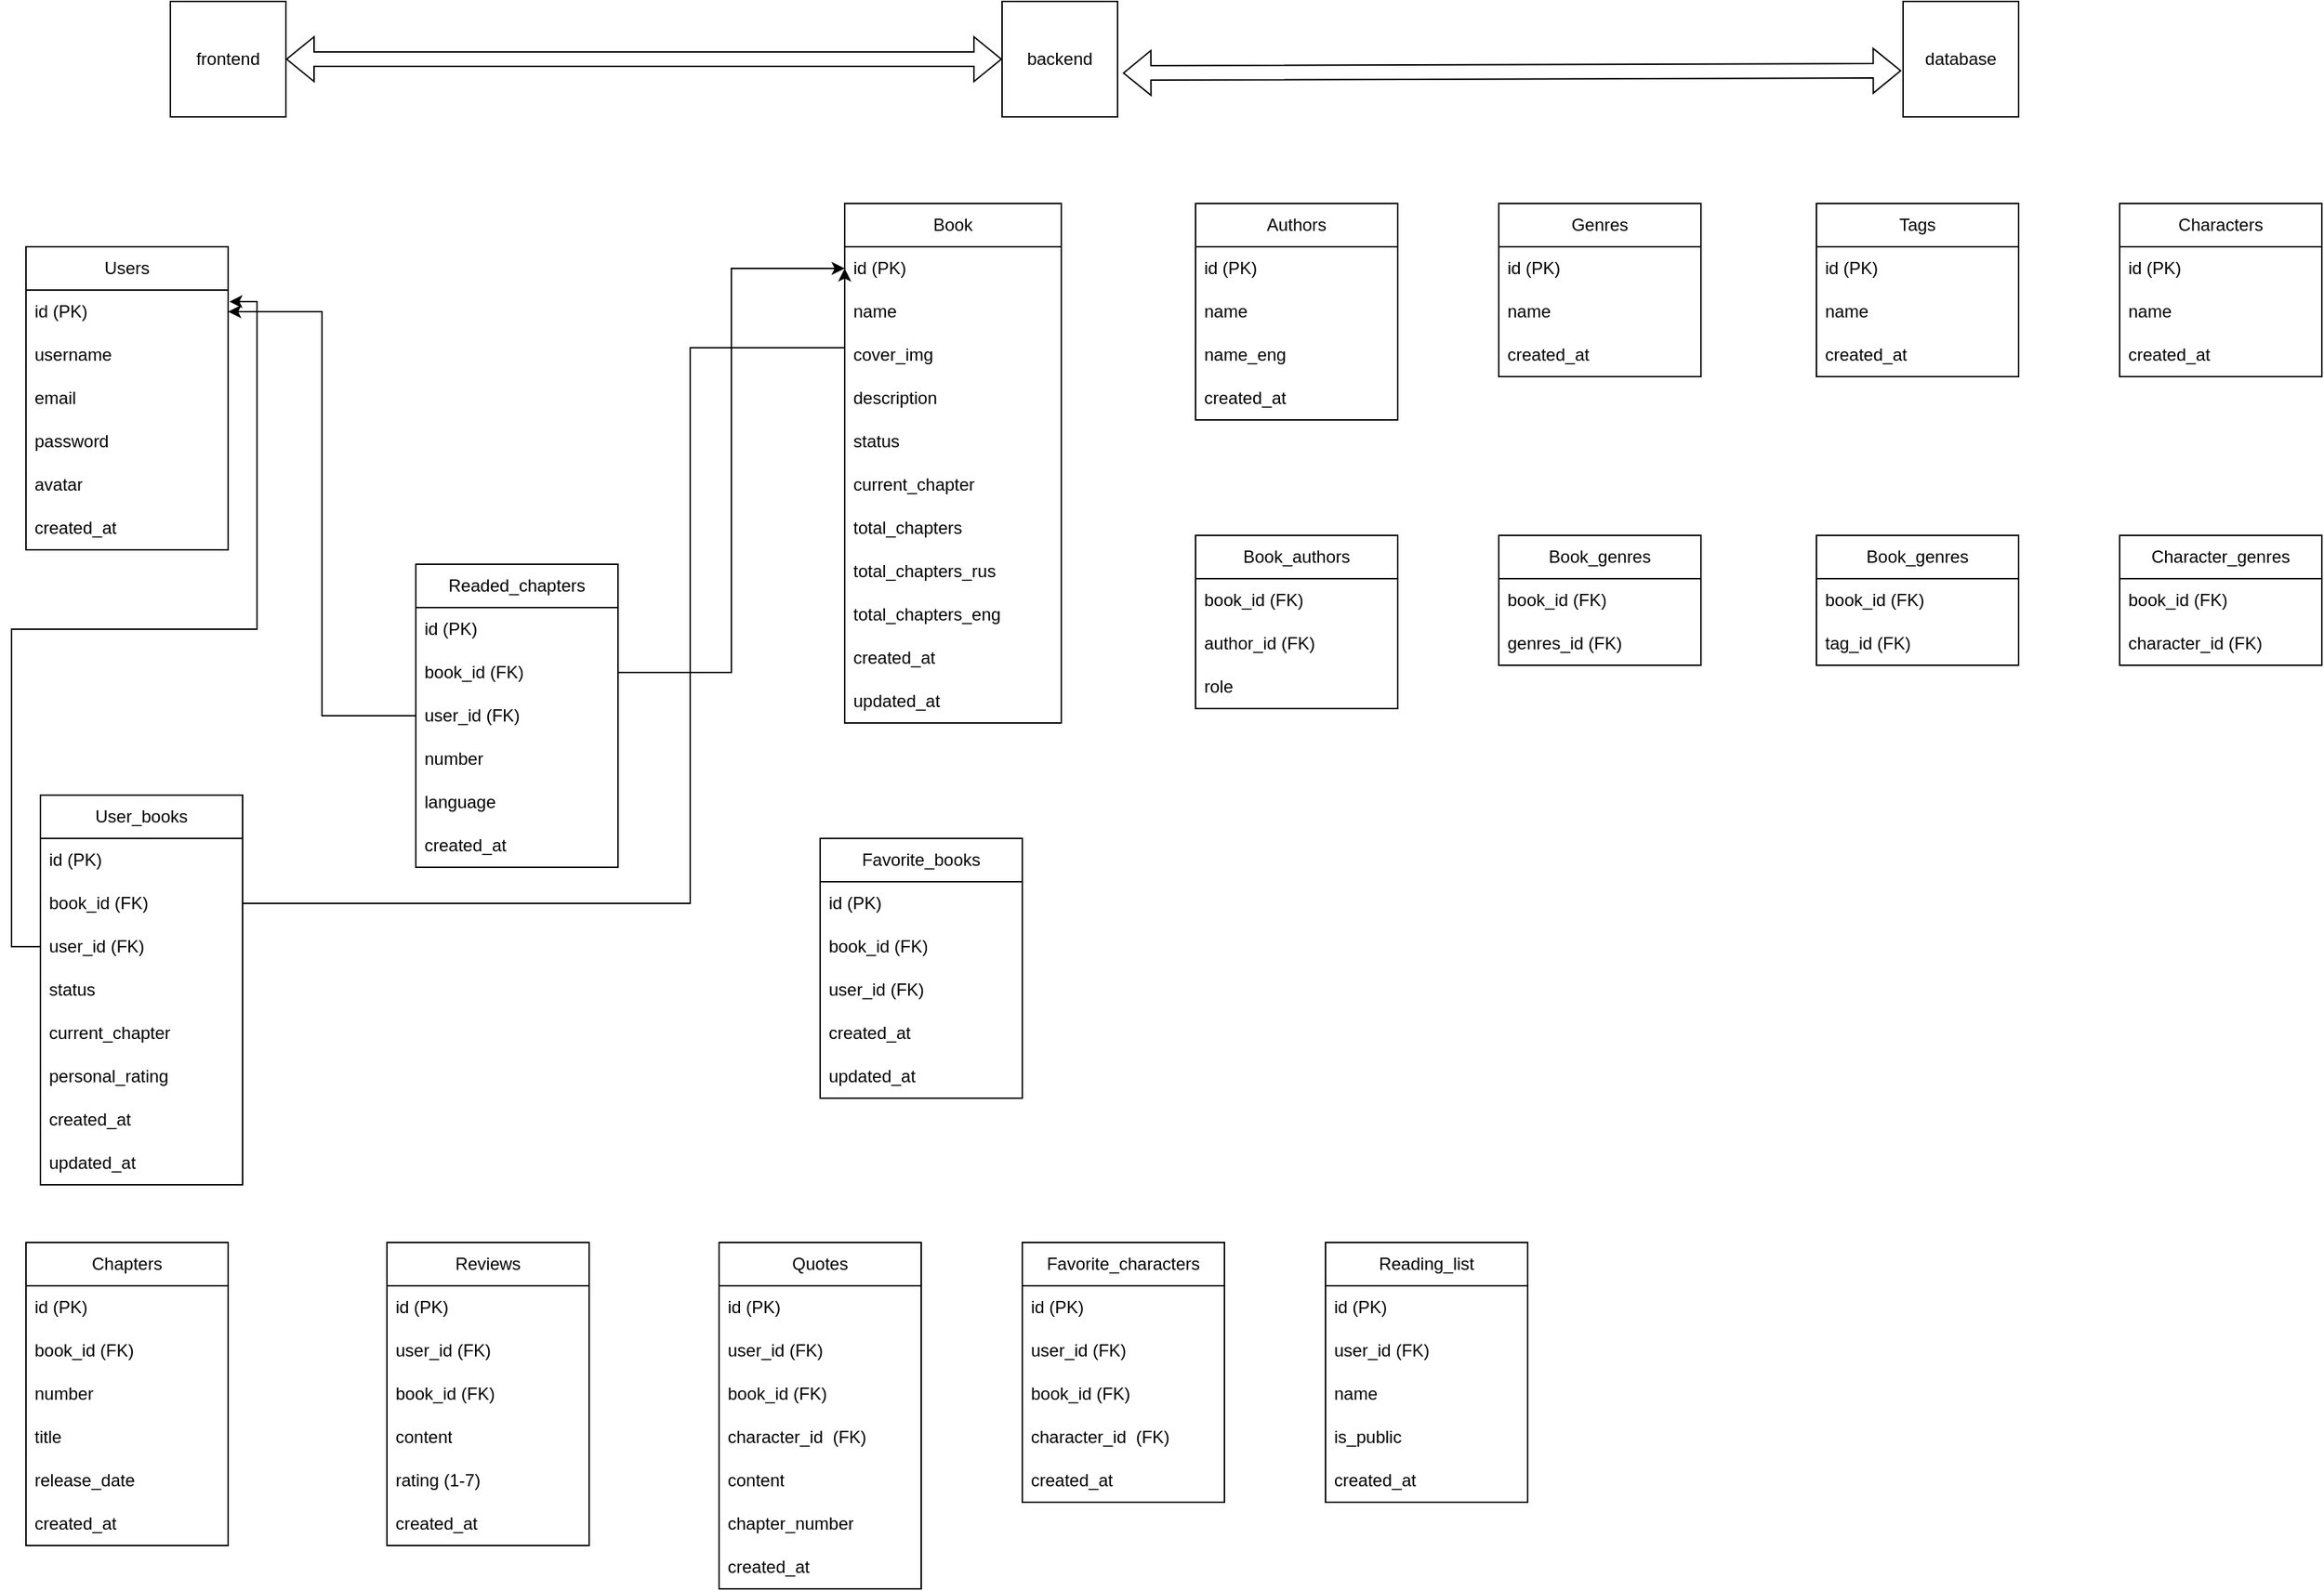 <mxfile version="28.1.2">
  <diagram name="Страница — 1" id="Tto3KAdQ46b9vLhiMNn-">
    <mxGraphModel dx="2727" dy="1200" grid="1" gridSize="10" guides="1" tooltips="1" connect="1" arrows="1" fold="1" page="1" pageScale="1" pageWidth="2336" pageHeight="1654" math="0" shadow="0">
      <root>
        <mxCell id="0" />
        <mxCell id="1" parent="0" />
        <mxCell id="zuVqxmRedbpw3159BYcp-1" value="frontend" style="whiteSpace=wrap;html=1;aspect=fixed;" parent="1" vertex="1">
          <mxGeometry x="210" y="50" width="80" height="80" as="geometry" />
        </mxCell>
        <mxCell id="zuVqxmRedbpw3159BYcp-2" value="backend" style="whiteSpace=wrap;html=1;aspect=fixed;" parent="1" vertex="1">
          <mxGeometry x="786" y="50" width="80" height="80" as="geometry" />
        </mxCell>
        <mxCell id="zuVqxmRedbpw3159BYcp-8" value="database" style="whiteSpace=wrap;html=1;aspect=fixed;" parent="1" vertex="1">
          <mxGeometry x="1410" y="50" width="80" height="80" as="geometry" />
        </mxCell>
        <mxCell id="zuVqxmRedbpw3159BYcp-9" value="" style="shape=flexArrow;endArrow=classic;startArrow=classic;html=1;rounded=0;exitX=1;exitY=0.5;exitDx=0;exitDy=0;entryX=0;entryY=0.5;entryDx=0;entryDy=0;" parent="1" source="zuVqxmRedbpw3159BYcp-1" target="zuVqxmRedbpw3159BYcp-2" edge="1">
          <mxGeometry width="100" height="100" relative="1" as="geometry">
            <mxPoint x="562" y="189.5" as="sourcePoint" />
            <mxPoint x="672" y="190" as="targetPoint" />
            <Array as="points" />
          </mxGeometry>
        </mxCell>
        <mxCell id="zuVqxmRedbpw3159BYcp-10" value="" style="shape=flexArrow;endArrow=classic;startArrow=classic;html=1;rounded=0;entryX=1.045;entryY=0.62;entryDx=0;entryDy=0;exitX=-0.015;exitY=0.6;exitDx=0;exitDy=0;exitPerimeter=0;entryPerimeter=0;" parent="1" source="zuVqxmRedbpw3159BYcp-8" target="zuVqxmRedbpw3159BYcp-2" edge="1">
          <mxGeometry width="100" height="100" relative="1" as="geometry">
            <mxPoint x="802" y="390" as="sourcePoint" />
            <mxPoint x="902" y="290" as="targetPoint" />
          </mxGeometry>
        </mxCell>
        <mxCell id="zuVqxmRedbpw3159BYcp-11" value="Book" style="swimlane;fontStyle=0;childLayout=stackLayout;horizontal=1;startSize=30;horizontalStack=0;resizeParent=1;resizeParentMax=0;resizeLast=0;collapsible=1;marginBottom=0;whiteSpace=wrap;html=1;" parent="1" vertex="1">
          <mxGeometry x="677" y="190" width="150" height="360" as="geometry" />
        </mxCell>
        <mxCell id="zuVqxmRedbpw3159BYcp-12" value="id (PK)" style="text;strokeColor=none;fillColor=none;align=left;verticalAlign=middle;spacingLeft=4;spacingRight=4;overflow=hidden;points=[[0,0.5],[1,0.5]];portConstraint=eastwest;rotatable=0;whiteSpace=wrap;html=1;" parent="zuVqxmRedbpw3159BYcp-11" vertex="1">
          <mxGeometry y="30" width="150" height="30" as="geometry" />
        </mxCell>
        <mxCell id="zuVqxmRedbpw3159BYcp-13" value="name" style="text;strokeColor=none;fillColor=none;align=left;verticalAlign=middle;spacingLeft=4;spacingRight=4;overflow=hidden;points=[[0,0.5],[1,0.5]];portConstraint=eastwest;rotatable=0;whiteSpace=wrap;html=1;" parent="zuVqxmRedbpw3159BYcp-11" vertex="1">
          <mxGeometry y="60" width="150" height="30" as="geometry" />
        </mxCell>
        <mxCell id="Y9O5eQjFK2ASz91ScBbO-5" value="cover_img" style="text;strokeColor=none;fillColor=none;align=left;verticalAlign=middle;spacingLeft=4;spacingRight=4;overflow=hidden;points=[[0,0.5],[1,0.5]];portConstraint=eastwest;rotatable=0;whiteSpace=wrap;html=1;" vertex="1" parent="zuVqxmRedbpw3159BYcp-11">
          <mxGeometry y="90" width="150" height="30" as="geometry" />
        </mxCell>
        <mxCell id="Y9O5eQjFK2ASz91ScBbO-4" value="description" style="text;strokeColor=none;fillColor=none;align=left;verticalAlign=middle;spacingLeft=4;spacingRight=4;overflow=hidden;points=[[0,0.5],[1,0.5]];portConstraint=eastwest;rotatable=0;whiteSpace=wrap;html=1;" vertex="1" parent="zuVqxmRedbpw3159BYcp-11">
          <mxGeometry y="120" width="150" height="30" as="geometry" />
        </mxCell>
        <mxCell id="Y9O5eQjFK2ASz91ScBbO-6" value="status" style="text;strokeColor=none;fillColor=none;align=left;verticalAlign=middle;spacingLeft=4;spacingRight=4;overflow=hidden;points=[[0,0.5],[1,0.5]];portConstraint=eastwest;rotatable=0;whiteSpace=wrap;html=1;" vertex="1" parent="zuVqxmRedbpw3159BYcp-11">
          <mxGeometry y="150" width="150" height="30" as="geometry" />
        </mxCell>
        <mxCell id="zuVqxmRedbpw3159BYcp-14" value="current_chapter" style="text;strokeColor=none;fillColor=none;align=left;verticalAlign=middle;spacingLeft=4;spacingRight=4;overflow=hidden;points=[[0,0.5],[1,0.5]];portConstraint=eastwest;rotatable=0;whiteSpace=wrap;html=1;" parent="zuVqxmRedbpw3159BYcp-11" vertex="1">
          <mxGeometry y="180" width="150" height="30" as="geometry" />
        </mxCell>
        <mxCell id="zuVqxmRedbpw3159BYcp-15" value="total_chapters" style="text;strokeColor=none;fillColor=none;align=left;verticalAlign=middle;spacingLeft=4;spacingRight=4;overflow=hidden;points=[[0,0.5],[1,0.5]];portConstraint=eastwest;rotatable=0;whiteSpace=wrap;html=1;" parent="zuVqxmRedbpw3159BYcp-11" vertex="1">
          <mxGeometry y="210" width="150" height="30" as="geometry" />
        </mxCell>
        <mxCell id="zuVqxmRedbpw3159BYcp-16" value="total_chapters_rus" style="text;strokeColor=none;fillColor=none;align=left;verticalAlign=middle;spacingLeft=4;spacingRight=4;overflow=hidden;points=[[0,0.5],[1,0.5]];portConstraint=eastwest;rotatable=0;whiteSpace=wrap;html=1;" parent="zuVqxmRedbpw3159BYcp-11" vertex="1">
          <mxGeometry y="240" width="150" height="30" as="geometry" />
        </mxCell>
        <mxCell id="zuVqxmRedbpw3159BYcp-17" value="total_chapters_eng" style="text;strokeColor=none;fillColor=none;align=left;verticalAlign=middle;spacingLeft=4;spacingRight=4;overflow=hidden;points=[[0,0.5],[1,0.5]];portConstraint=eastwest;rotatable=0;whiteSpace=wrap;html=1;" parent="zuVqxmRedbpw3159BYcp-11" vertex="1">
          <mxGeometry y="270" width="150" height="30" as="geometry" />
        </mxCell>
        <mxCell id="zuVqxmRedbpw3159BYcp-18" value="created_at" style="text;strokeColor=none;fillColor=none;align=left;verticalAlign=middle;spacingLeft=4;spacingRight=4;overflow=hidden;points=[[0,0.5],[1,0.5]];portConstraint=eastwest;rotatable=0;whiteSpace=wrap;html=1;" parent="zuVqxmRedbpw3159BYcp-11" vertex="1">
          <mxGeometry y="300" width="150" height="30" as="geometry" />
        </mxCell>
        <mxCell id="zuVqxmRedbpw3159BYcp-19" value="updated_at" style="text;strokeColor=none;fillColor=none;align=left;verticalAlign=middle;spacingLeft=4;spacingRight=4;overflow=hidden;points=[[0,0.5],[1,0.5]];portConstraint=eastwest;rotatable=0;whiteSpace=wrap;html=1;" parent="zuVqxmRedbpw3159BYcp-11" vertex="1">
          <mxGeometry y="330" width="150" height="30" as="geometry" />
        </mxCell>
        <mxCell id="zuVqxmRedbpw3159BYcp-20" value="Readed_chapters" style="swimlane;fontStyle=0;childLayout=stackLayout;horizontal=1;startSize=30;horizontalStack=0;resizeParent=1;resizeParentMax=0;resizeLast=0;collapsible=1;marginBottom=0;whiteSpace=wrap;html=1;" parent="1" vertex="1">
          <mxGeometry x="380" y="440" width="140" height="210" as="geometry" />
        </mxCell>
        <mxCell id="zuVqxmRedbpw3159BYcp-21" value="id (PK)" style="text;strokeColor=none;fillColor=none;align=left;verticalAlign=middle;spacingLeft=4;spacingRight=4;overflow=hidden;points=[[0,0.5],[1,0.5]];portConstraint=eastwest;rotatable=0;whiteSpace=wrap;html=1;" parent="zuVqxmRedbpw3159BYcp-20" vertex="1">
          <mxGeometry y="30" width="140" height="30" as="geometry" />
        </mxCell>
        <mxCell id="zuVqxmRedbpw3159BYcp-22" value="book_id (FK)" style="text;strokeColor=none;fillColor=none;align=left;verticalAlign=middle;spacingLeft=4;spacingRight=4;overflow=hidden;points=[[0,0.5],[1,0.5]];portConstraint=eastwest;rotatable=0;whiteSpace=wrap;html=1;" parent="zuVqxmRedbpw3159BYcp-20" vertex="1">
          <mxGeometry y="60" width="140" height="30" as="geometry" />
        </mxCell>
        <mxCell id="zuVqxmRedbpw3159BYcp-32" value="user_id (FK)" style="text;strokeColor=none;fillColor=none;align=left;verticalAlign=middle;spacingLeft=4;spacingRight=4;overflow=hidden;points=[[0,0.5],[1,0.5]];portConstraint=eastwest;rotatable=0;whiteSpace=wrap;html=1;" parent="zuVqxmRedbpw3159BYcp-20" vertex="1">
          <mxGeometry y="90" width="140" height="30" as="geometry" />
        </mxCell>
        <mxCell id="Y9O5eQjFK2ASz91ScBbO-35" value="number" style="text;strokeColor=none;fillColor=none;align=left;verticalAlign=middle;spacingLeft=4;spacingRight=4;overflow=hidden;points=[[0,0.5],[1,0.5]];portConstraint=eastwest;rotatable=0;whiteSpace=wrap;html=1;" vertex="1" parent="zuVqxmRedbpw3159BYcp-20">
          <mxGeometry y="120" width="140" height="30" as="geometry" />
        </mxCell>
        <mxCell id="zuVqxmRedbpw3159BYcp-23" value="language" style="text;strokeColor=none;fillColor=none;align=left;verticalAlign=middle;spacingLeft=4;spacingRight=4;overflow=hidden;points=[[0,0.5],[1,0.5]];portConstraint=eastwest;rotatable=0;whiteSpace=wrap;html=1;" parent="zuVqxmRedbpw3159BYcp-20" vertex="1">
          <mxGeometry y="150" width="140" height="30" as="geometry" />
        </mxCell>
        <mxCell id="zuVqxmRedbpw3159BYcp-26" value="created_at" style="text;strokeColor=none;fillColor=none;align=left;verticalAlign=middle;spacingLeft=4;spacingRight=4;overflow=hidden;points=[[0,0.5],[1,0.5]];portConstraint=eastwest;rotatable=0;whiteSpace=wrap;html=1;" parent="zuVqxmRedbpw3159BYcp-20" vertex="1">
          <mxGeometry y="180" width="140" height="30" as="geometry" />
        </mxCell>
        <mxCell id="zuVqxmRedbpw3159BYcp-25" style="edgeStyle=orthogonalEdgeStyle;rounded=0;orthogonalLoop=1;jettySize=auto;html=1;entryX=0;entryY=0.5;entryDx=0;entryDy=0;" parent="1" source="zuVqxmRedbpw3159BYcp-22" target="zuVqxmRedbpw3159BYcp-12" edge="1">
          <mxGeometry relative="1" as="geometry" />
        </mxCell>
        <mxCell id="zuVqxmRedbpw3159BYcp-27" value="Users" style="swimlane;fontStyle=0;childLayout=stackLayout;horizontal=1;startSize=30;horizontalStack=0;resizeParent=1;resizeParentMax=0;resizeLast=0;collapsible=1;marginBottom=0;whiteSpace=wrap;html=1;" parent="1" vertex="1">
          <mxGeometry x="110" y="220" width="140" height="210" as="geometry" />
        </mxCell>
        <mxCell id="zuVqxmRedbpw3159BYcp-28" value="id (PK)" style="text;strokeColor=none;fillColor=none;align=left;verticalAlign=middle;spacingLeft=4;spacingRight=4;overflow=hidden;points=[[0,0.5],[1,0.5]];portConstraint=eastwest;rotatable=0;whiteSpace=wrap;html=1;" parent="zuVqxmRedbpw3159BYcp-27" vertex="1">
          <mxGeometry y="30" width="140" height="30" as="geometry" />
        </mxCell>
        <mxCell id="Y9O5eQjFK2ASz91ScBbO-2" value="username" style="text;strokeColor=none;fillColor=none;align=left;verticalAlign=middle;spacingLeft=4;spacingRight=4;overflow=hidden;points=[[0,0.5],[1,0.5]];portConstraint=eastwest;rotatable=0;whiteSpace=wrap;html=1;" vertex="1" parent="zuVqxmRedbpw3159BYcp-27">
          <mxGeometry y="60" width="140" height="30" as="geometry" />
        </mxCell>
        <mxCell id="zuVqxmRedbpw3159BYcp-30" value="email" style="text;strokeColor=none;fillColor=none;align=left;verticalAlign=middle;spacingLeft=4;spacingRight=4;overflow=hidden;points=[[0,0.5],[1,0.5]];portConstraint=eastwest;rotatable=0;whiteSpace=wrap;html=1;" parent="zuVqxmRedbpw3159BYcp-27" vertex="1">
          <mxGeometry y="90" width="140" height="30" as="geometry" />
        </mxCell>
        <mxCell id="zuVqxmRedbpw3159BYcp-31" value="password" style="text;strokeColor=none;fillColor=none;align=left;verticalAlign=middle;spacingLeft=4;spacingRight=4;overflow=hidden;points=[[0,0.5],[1,0.5]];portConstraint=eastwest;rotatable=0;whiteSpace=wrap;html=1;" parent="zuVqxmRedbpw3159BYcp-27" vertex="1">
          <mxGeometry y="120" width="140" height="30" as="geometry" />
        </mxCell>
        <mxCell id="Y9O5eQjFK2ASz91ScBbO-3" value="avatar" style="text;strokeColor=none;fillColor=none;align=left;verticalAlign=middle;spacingLeft=4;spacingRight=4;overflow=hidden;points=[[0,0.5],[1,0.5]];portConstraint=eastwest;rotatable=0;whiteSpace=wrap;html=1;" vertex="1" parent="zuVqxmRedbpw3159BYcp-27">
          <mxGeometry y="150" width="140" height="30" as="geometry" />
        </mxCell>
        <mxCell id="zuVqxmRedbpw3159BYcp-29" value="created_at&lt;span style=&quot;white-space: pre;&quot;&gt;&#x9;&lt;/span&gt;" style="text;strokeColor=none;fillColor=none;align=left;verticalAlign=middle;spacingLeft=4;spacingRight=4;overflow=hidden;points=[[0,0.5],[1,0.5]];portConstraint=eastwest;rotatable=0;whiteSpace=wrap;html=1;" parent="zuVqxmRedbpw3159BYcp-27" vertex="1">
          <mxGeometry y="180" width="140" height="30" as="geometry" />
        </mxCell>
        <mxCell id="zuVqxmRedbpw3159BYcp-34" style="edgeStyle=orthogonalEdgeStyle;rounded=0;orthogonalLoop=1;jettySize=auto;html=1;" parent="1" source="zuVqxmRedbpw3159BYcp-32" target="zuVqxmRedbpw3159BYcp-28" edge="1">
          <mxGeometry relative="1" as="geometry" />
        </mxCell>
        <mxCell id="zuVqxmRedbpw3159BYcp-35" value="User_books" style="swimlane;fontStyle=0;childLayout=stackLayout;horizontal=1;startSize=30;horizontalStack=0;resizeParent=1;resizeParentMax=0;resizeLast=0;collapsible=1;marginBottom=0;whiteSpace=wrap;html=1;" parent="1" vertex="1">
          <mxGeometry x="120" y="600" width="140" height="270" as="geometry" />
        </mxCell>
        <mxCell id="zuVqxmRedbpw3159BYcp-36" value="id (PK)" style="text;strokeColor=none;fillColor=none;align=left;verticalAlign=middle;spacingLeft=4;spacingRight=4;overflow=hidden;points=[[0,0.5],[1,0.5]];portConstraint=eastwest;rotatable=0;whiteSpace=wrap;html=1;" parent="zuVqxmRedbpw3159BYcp-35" vertex="1">
          <mxGeometry y="30" width="140" height="30" as="geometry" />
        </mxCell>
        <mxCell id="zuVqxmRedbpw3159BYcp-41" value="book_id (FK)" style="text;strokeColor=none;fillColor=none;align=left;verticalAlign=middle;spacingLeft=4;spacingRight=4;overflow=hidden;points=[[0,0.5],[1,0.5]];portConstraint=eastwest;rotatable=0;whiteSpace=wrap;html=1;" parent="zuVqxmRedbpw3159BYcp-35" vertex="1">
          <mxGeometry y="60" width="140" height="30" as="geometry" />
        </mxCell>
        <mxCell id="zuVqxmRedbpw3159BYcp-40" value="user_id (FK)" style="text;strokeColor=none;fillColor=none;align=left;verticalAlign=middle;spacingLeft=4;spacingRight=4;overflow=hidden;points=[[0,0.5],[1,0.5]];portConstraint=eastwest;rotatable=0;whiteSpace=wrap;html=1;" parent="zuVqxmRedbpw3159BYcp-35" vertex="1">
          <mxGeometry y="90" width="140" height="30" as="geometry" />
        </mxCell>
        <mxCell id="zuVqxmRedbpw3159BYcp-51" value="status" style="text;strokeColor=none;fillColor=none;align=left;verticalAlign=middle;spacingLeft=4;spacingRight=4;overflow=hidden;points=[[0,0.5],[1,0.5]];portConstraint=eastwest;rotatable=0;whiteSpace=wrap;html=1;" parent="zuVqxmRedbpw3159BYcp-35" vertex="1">
          <mxGeometry y="120" width="140" height="30" as="geometry" />
        </mxCell>
        <mxCell id="Y9O5eQjFK2ASz91ScBbO-33" value="current_chapter" style="text;strokeColor=none;fillColor=none;align=left;verticalAlign=middle;spacingLeft=4;spacingRight=4;overflow=hidden;points=[[0,0.5],[1,0.5]];portConstraint=eastwest;rotatable=0;whiteSpace=wrap;html=1;" vertex="1" parent="zuVqxmRedbpw3159BYcp-35">
          <mxGeometry y="150" width="140" height="30" as="geometry" />
        </mxCell>
        <mxCell id="Y9O5eQjFK2ASz91ScBbO-34" value="personal_rating" style="text;strokeColor=none;fillColor=none;align=left;verticalAlign=middle;spacingLeft=4;spacingRight=4;overflow=hidden;points=[[0,0.5],[1,0.5]];portConstraint=eastwest;rotatable=0;whiteSpace=wrap;html=1;" vertex="1" parent="zuVqxmRedbpw3159BYcp-35">
          <mxGeometry y="180" width="140" height="30" as="geometry" />
        </mxCell>
        <mxCell id="zuVqxmRedbpw3159BYcp-37" value="created_at" style="text;strokeColor=none;fillColor=none;align=left;verticalAlign=middle;spacingLeft=4;spacingRight=4;overflow=hidden;points=[[0,0.5],[1,0.5]];portConstraint=eastwest;rotatable=0;whiteSpace=wrap;html=1;" parent="zuVqxmRedbpw3159BYcp-35" vertex="1">
          <mxGeometry y="210" width="140" height="30" as="geometry" />
        </mxCell>
        <mxCell id="zuVqxmRedbpw3159BYcp-38" value="updated_at" style="text;strokeColor=none;fillColor=none;align=left;verticalAlign=middle;spacingLeft=4;spacingRight=4;overflow=hidden;points=[[0,0.5],[1,0.5]];portConstraint=eastwest;rotatable=0;whiteSpace=wrap;html=1;" parent="zuVqxmRedbpw3159BYcp-35" vertex="1">
          <mxGeometry y="240" width="140" height="30" as="geometry" />
        </mxCell>
        <mxCell id="zuVqxmRedbpw3159BYcp-42" style="edgeStyle=orthogonalEdgeStyle;rounded=0;orthogonalLoop=1;jettySize=auto;html=1;entryX=0;entryY=0.5;entryDx=0;entryDy=0;" parent="1" source="zuVqxmRedbpw3159BYcp-41" target="zuVqxmRedbpw3159BYcp-12" edge="1">
          <mxGeometry relative="1" as="geometry">
            <Array as="points">
              <mxPoint x="170" y="675" />
              <mxPoint x="570" y="675" />
              <mxPoint x="570" y="290" />
              <mxPoint x="677" y="290" />
            </Array>
          </mxGeometry>
        </mxCell>
        <mxCell id="zuVqxmRedbpw3159BYcp-44" style="edgeStyle=orthogonalEdgeStyle;rounded=0;orthogonalLoop=1;jettySize=auto;html=1;entryX=1.006;entryY=0.267;entryDx=0;entryDy=0;entryPerimeter=0;" parent="1" source="zuVqxmRedbpw3159BYcp-40" target="zuVqxmRedbpw3159BYcp-28" edge="1">
          <mxGeometry relative="1" as="geometry" />
        </mxCell>
        <mxCell id="zuVqxmRedbpw3159BYcp-45" value="Favorite_books" style="swimlane;fontStyle=0;childLayout=stackLayout;horizontal=1;startSize=30;horizontalStack=0;resizeParent=1;resizeParentMax=0;resizeLast=0;collapsible=1;marginBottom=0;whiteSpace=wrap;html=1;" parent="1" vertex="1">
          <mxGeometry x="660" y="630" width="140" height="180" as="geometry" />
        </mxCell>
        <mxCell id="zuVqxmRedbpw3159BYcp-46" value="id (PK)" style="text;strokeColor=none;fillColor=none;align=left;verticalAlign=middle;spacingLeft=4;spacingRight=4;overflow=hidden;points=[[0,0.5],[1,0.5]];portConstraint=eastwest;rotatable=0;whiteSpace=wrap;html=1;" parent="zuVqxmRedbpw3159BYcp-45" vertex="1">
          <mxGeometry y="30" width="140" height="30" as="geometry" />
        </mxCell>
        <mxCell id="zuVqxmRedbpw3159BYcp-49" value="book_id (FK)" style="text;strokeColor=none;fillColor=none;align=left;verticalAlign=middle;spacingLeft=4;spacingRight=4;overflow=hidden;points=[[0,0.5],[1,0.5]];portConstraint=eastwest;rotatable=0;whiteSpace=wrap;html=1;" parent="zuVqxmRedbpw3159BYcp-45" vertex="1">
          <mxGeometry y="60" width="140" height="30" as="geometry" />
        </mxCell>
        <mxCell id="zuVqxmRedbpw3159BYcp-50" value="user_id (FK)" style="text;strokeColor=none;fillColor=none;align=left;verticalAlign=middle;spacingLeft=4;spacingRight=4;overflow=hidden;points=[[0,0.5],[1,0.5]];portConstraint=eastwest;rotatable=0;whiteSpace=wrap;html=1;" parent="zuVqxmRedbpw3159BYcp-45" vertex="1">
          <mxGeometry y="90" width="140" height="30" as="geometry" />
        </mxCell>
        <mxCell id="zuVqxmRedbpw3159BYcp-47" value="created_at" style="text;strokeColor=none;fillColor=none;align=left;verticalAlign=middle;spacingLeft=4;spacingRight=4;overflow=hidden;points=[[0,0.5],[1,0.5]];portConstraint=eastwest;rotatable=0;whiteSpace=wrap;html=1;" parent="zuVqxmRedbpw3159BYcp-45" vertex="1">
          <mxGeometry y="120" width="140" height="30" as="geometry" />
        </mxCell>
        <mxCell id="zuVqxmRedbpw3159BYcp-48" value="updated_at" style="text;strokeColor=none;fillColor=none;align=left;verticalAlign=middle;spacingLeft=4;spacingRight=4;overflow=hidden;points=[[0,0.5],[1,0.5]];portConstraint=eastwest;rotatable=0;whiteSpace=wrap;html=1;" parent="zuVqxmRedbpw3159BYcp-45" vertex="1">
          <mxGeometry y="150" width="140" height="30" as="geometry" />
        </mxCell>
        <mxCell id="Y9O5eQjFK2ASz91ScBbO-7" value="Authors" style="swimlane;fontStyle=0;childLayout=stackLayout;horizontal=1;startSize=30;horizontalStack=0;resizeParent=1;resizeParentMax=0;resizeLast=0;collapsible=1;marginBottom=0;whiteSpace=wrap;html=1;" vertex="1" parent="1">
          <mxGeometry x="920" y="190" width="140" height="150" as="geometry" />
        </mxCell>
        <mxCell id="Y9O5eQjFK2ASz91ScBbO-8" value="id (PK)" style="text;strokeColor=none;fillColor=none;align=left;verticalAlign=middle;spacingLeft=4;spacingRight=4;overflow=hidden;points=[[0,0.5],[1,0.5]];portConstraint=eastwest;rotatable=0;whiteSpace=wrap;html=1;" vertex="1" parent="Y9O5eQjFK2ASz91ScBbO-7">
          <mxGeometry y="30" width="140" height="30" as="geometry" />
        </mxCell>
        <mxCell id="Y9O5eQjFK2ASz91ScBbO-22" value="name" style="text;strokeColor=none;fillColor=none;align=left;verticalAlign=middle;spacingLeft=4;spacingRight=4;overflow=hidden;points=[[0,0.5],[1,0.5]];portConstraint=eastwest;rotatable=0;whiteSpace=wrap;html=1;" vertex="1" parent="Y9O5eQjFK2ASz91ScBbO-7">
          <mxGeometry y="60" width="140" height="30" as="geometry" />
        </mxCell>
        <mxCell id="Y9O5eQjFK2ASz91ScBbO-9" value="name_eng" style="text;strokeColor=none;fillColor=none;align=left;verticalAlign=middle;spacingLeft=4;spacingRight=4;overflow=hidden;points=[[0,0.5],[1,0.5]];portConstraint=eastwest;rotatable=0;whiteSpace=wrap;html=1;" vertex="1" parent="Y9O5eQjFK2ASz91ScBbO-7">
          <mxGeometry y="90" width="140" height="30" as="geometry" />
        </mxCell>
        <mxCell id="Y9O5eQjFK2ASz91ScBbO-10" value="created_at" style="text;strokeColor=none;fillColor=none;align=left;verticalAlign=middle;spacingLeft=4;spacingRight=4;overflow=hidden;points=[[0,0.5],[1,0.5]];portConstraint=eastwest;rotatable=0;whiteSpace=wrap;html=1;" vertex="1" parent="Y9O5eQjFK2ASz91ScBbO-7">
          <mxGeometry y="120" width="140" height="30" as="geometry" />
        </mxCell>
        <mxCell id="Y9O5eQjFK2ASz91ScBbO-11" value="Genres" style="swimlane;fontStyle=0;childLayout=stackLayout;horizontal=1;startSize=30;horizontalStack=0;resizeParent=1;resizeParentMax=0;resizeLast=0;collapsible=1;marginBottom=0;whiteSpace=wrap;html=1;" vertex="1" parent="1">
          <mxGeometry x="1130" y="190" width="140" height="120" as="geometry" />
        </mxCell>
        <mxCell id="Y9O5eQjFK2ASz91ScBbO-23" value="id (PK)" style="text;strokeColor=none;fillColor=none;align=left;verticalAlign=middle;spacingLeft=4;spacingRight=4;overflow=hidden;points=[[0,0.5],[1,0.5]];portConstraint=eastwest;rotatable=0;whiteSpace=wrap;html=1;" vertex="1" parent="Y9O5eQjFK2ASz91ScBbO-11">
          <mxGeometry y="30" width="140" height="30" as="geometry" />
        </mxCell>
        <mxCell id="Y9O5eQjFK2ASz91ScBbO-12" value="name" style="text;strokeColor=none;fillColor=none;align=left;verticalAlign=middle;spacingLeft=4;spacingRight=4;overflow=hidden;points=[[0,0.5],[1,0.5]];portConstraint=eastwest;rotatable=0;whiteSpace=wrap;html=1;" vertex="1" parent="Y9O5eQjFK2ASz91ScBbO-11">
          <mxGeometry y="60" width="140" height="30" as="geometry" />
        </mxCell>
        <mxCell id="Y9O5eQjFK2ASz91ScBbO-14" value="created_at" style="text;strokeColor=none;fillColor=none;align=left;verticalAlign=middle;spacingLeft=4;spacingRight=4;overflow=hidden;points=[[0,0.5],[1,0.5]];portConstraint=eastwest;rotatable=0;whiteSpace=wrap;html=1;" vertex="1" parent="Y9O5eQjFK2ASz91ScBbO-11">
          <mxGeometry y="90" width="140" height="30" as="geometry" />
        </mxCell>
        <mxCell id="Y9O5eQjFK2ASz91ScBbO-16" value="Tags" style="swimlane;fontStyle=0;childLayout=stackLayout;horizontal=1;startSize=30;horizontalStack=0;resizeParent=1;resizeParentMax=0;resizeLast=0;collapsible=1;marginBottom=0;whiteSpace=wrap;html=1;" vertex="1" parent="1">
          <mxGeometry x="1350" y="190" width="140" height="120" as="geometry" />
        </mxCell>
        <mxCell id="Y9O5eQjFK2ASz91ScBbO-24" value="id (PK)" style="text;strokeColor=none;fillColor=none;align=left;verticalAlign=middle;spacingLeft=4;spacingRight=4;overflow=hidden;points=[[0,0.5],[1,0.5]];portConstraint=eastwest;rotatable=0;whiteSpace=wrap;html=1;" vertex="1" parent="Y9O5eQjFK2ASz91ScBbO-16">
          <mxGeometry y="30" width="140" height="30" as="geometry" />
        </mxCell>
        <mxCell id="Y9O5eQjFK2ASz91ScBbO-17" value="name" style="text;strokeColor=none;fillColor=none;align=left;verticalAlign=middle;spacingLeft=4;spacingRight=4;overflow=hidden;points=[[0,0.5],[1,0.5]];portConstraint=eastwest;rotatable=0;whiteSpace=wrap;html=1;" vertex="1" parent="Y9O5eQjFK2ASz91ScBbO-16">
          <mxGeometry y="60" width="140" height="30" as="geometry" />
        </mxCell>
        <mxCell id="Y9O5eQjFK2ASz91ScBbO-18" value="created_at" style="text;strokeColor=none;fillColor=none;align=left;verticalAlign=middle;spacingLeft=4;spacingRight=4;overflow=hidden;points=[[0,0.5],[1,0.5]];portConstraint=eastwest;rotatable=0;whiteSpace=wrap;html=1;" vertex="1" parent="Y9O5eQjFK2ASz91ScBbO-16">
          <mxGeometry y="90" width="140" height="30" as="geometry" />
        </mxCell>
        <mxCell id="Y9O5eQjFK2ASz91ScBbO-19" value="Characters" style="swimlane;fontStyle=0;childLayout=stackLayout;horizontal=1;startSize=30;horizontalStack=0;resizeParent=1;resizeParentMax=0;resizeLast=0;collapsible=1;marginBottom=0;whiteSpace=wrap;html=1;" vertex="1" parent="1">
          <mxGeometry x="1560" y="190" width="140" height="120" as="geometry" />
        </mxCell>
        <mxCell id="Y9O5eQjFK2ASz91ScBbO-25" value="id (PK)" style="text;strokeColor=none;fillColor=none;align=left;verticalAlign=middle;spacingLeft=4;spacingRight=4;overflow=hidden;points=[[0,0.5],[1,0.5]];portConstraint=eastwest;rotatable=0;whiteSpace=wrap;html=1;" vertex="1" parent="Y9O5eQjFK2ASz91ScBbO-19">
          <mxGeometry y="30" width="140" height="30" as="geometry" />
        </mxCell>
        <mxCell id="Y9O5eQjFK2ASz91ScBbO-20" value="name" style="text;strokeColor=none;fillColor=none;align=left;verticalAlign=middle;spacingLeft=4;spacingRight=4;overflow=hidden;points=[[0,0.5],[1,0.5]];portConstraint=eastwest;rotatable=0;whiteSpace=wrap;html=1;" vertex="1" parent="Y9O5eQjFK2ASz91ScBbO-19">
          <mxGeometry y="60" width="140" height="30" as="geometry" />
        </mxCell>
        <mxCell id="Y9O5eQjFK2ASz91ScBbO-21" value="created_at" style="text;strokeColor=none;fillColor=none;align=left;verticalAlign=middle;spacingLeft=4;spacingRight=4;overflow=hidden;points=[[0,0.5],[1,0.5]];portConstraint=eastwest;rotatable=0;whiteSpace=wrap;html=1;" vertex="1" parent="Y9O5eQjFK2ASz91ScBbO-19">
          <mxGeometry y="90" width="140" height="30" as="geometry" />
        </mxCell>
        <mxCell id="Y9O5eQjFK2ASz91ScBbO-27" value="Chapters" style="swimlane;fontStyle=0;childLayout=stackLayout;horizontal=1;startSize=30;horizontalStack=0;resizeParent=1;resizeParentMax=0;resizeLast=0;collapsible=1;marginBottom=0;whiteSpace=wrap;html=1;" vertex="1" parent="1">
          <mxGeometry x="110" y="910" width="140" height="210" as="geometry" />
        </mxCell>
        <mxCell id="Y9O5eQjFK2ASz91ScBbO-28" value="id (PK)&lt;span style=&quot;white-space: pre;&quot;&gt;&#x9;&lt;/span&gt;&lt;span style=&quot;white-space: pre;&quot;&gt;&#x9;&lt;/span&gt;" style="text;strokeColor=none;fillColor=none;align=left;verticalAlign=middle;spacingLeft=4;spacingRight=4;overflow=hidden;points=[[0,0.5],[1,0.5]];portConstraint=eastwest;rotatable=0;whiteSpace=wrap;html=1;" vertex="1" parent="Y9O5eQjFK2ASz91ScBbO-27">
          <mxGeometry y="30" width="140" height="30" as="geometry" />
        </mxCell>
        <mxCell id="Y9O5eQjFK2ASz91ScBbO-53" value="book_id (FK)&lt;span style=&quot;white-space: pre;&quot;&gt;&#x9;&lt;/span&gt;&lt;span style=&quot;white-space: pre;&quot;&gt;&#x9;&lt;/span&gt;" style="text;strokeColor=none;fillColor=none;align=left;verticalAlign=middle;spacingLeft=4;spacingRight=4;overflow=hidden;points=[[0,0.5],[1,0.5]];portConstraint=eastwest;rotatable=0;whiteSpace=wrap;html=1;" vertex="1" parent="Y9O5eQjFK2ASz91ScBbO-27">
          <mxGeometry y="60" width="140" height="30" as="geometry" />
        </mxCell>
        <mxCell id="Y9O5eQjFK2ASz91ScBbO-29" value="number" style="text;strokeColor=none;fillColor=none;align=left;verticalAlign=middle;spacingLeft=4;spacingRight=4;overflow=hidden;points=[[0,0.5],[1,0.5]];portConstraint=eastwest;rotatable=0;whiteSpace=wrap;html=1;" vertex="1" parent="Y9O5eQjFK2ASz91ScBbO-27">
          <mxGeometry y="90" width="140" height="30" as="geometry" />
        </mxCell>
        <mxCell id="Y9O5eQjFK2ASz91ScBbO-30" value="title" style="text;strokeColor=none;fillColor=none;align=left;verticalAlign=middle;spacingLeft=4;spacingRight=4;overflow=hidden;points=[[0,0.5],[1,0.5]];portConstraint=eastwest;rotatable=0;whiteSpace=wrap;html=1;" vertex="1" parent="Y9O5eQjFK2ASz91ScBbO-27">
          <mxGeometry y="120" width="140" height="30" as="geometry" />
        </mxCell>
        <mxCell id="Y9O5eQjFK2ASz91ScBbO-31" value="release_date" style="text;strokeColor=none;fillColor=none;align=left;verticalAlign=middle;spacingLeft=4;spacingRight=4;overflow=hidden;points=[[0,0.5],[1,0.5]];portConstraint=eastwest;rotatable=0;whiteSpace=wrap;html=1;" vertex="1" parent="Y9O5eQjFK2ASz91ScBbO-27">
          <mxGeometry y="150" width="140" height="30" as="geometry" />
        </mxCell>
        <mxCell id="Y9O5eQjFK2ASz91ScBbO-32" value="created_at" style="text;strokeColor=none;fillColor=none;align=left;verticalAlign=middle;spacingLeft=4;spacingRight=4;overflow=hidden;points=[[0,0.5],[1,0.5]];portConstraint=eastwest;rotatable=0;whiteSpace=wrap;html=1;" vertex="1" parent="Y9O5eQjFK2ASz91ScBbO-27">
          <mxGeometry y="180" width="140" height="30" as="geometry" />
        </mxCell>
        <mxCell id="Y9O5eQjFK2ASz91ScBbO-36" value="Reviews" style="swimlane;fontStyle=0;childLayout=stackLayout;horizontal=1;startSize=30;horizontalStack=0;resizeParent=1;resizeParentMax=0;resizeLast=0;collapsible=1;marginBottom=0;whiteSpace=wrap;html=1;" vertex="1" parent="1">
          <mxGeometry x="360" y="910" width="140" height="210" as="geometry" />
        </mxCell>
        <mxCell id="Y9O5eQjFK2ASz91ScBbO-37" value="id (PK)&lt;span style=&quot;white-space: pre;&quot;&gt;&#x9;&lt;/span&gt;&lt;span style=&quot;white-space: pre;&quot;&gt;&#x9;&lt;/span&gt;" style="text;strokeColor=none;fillColor=none;align=left;verticalAlign=middle;spacingLeft=4;spacingRight=4;overflow=hidden;points=[[0,0.5],[1,0.5]];portConstraint=eastwest;rotatable=0;whiteSpace=wrap;html=1;" vertex="1" parent="Y9O5eQjFK2ASz91ScBbO-36">
          <mxGeometry y="30" width="140" height="30" as="geometry" />
        </mxCell>
        <mxCell id="Y9O5eQjFK2ASz91ScBbO-55" value="user_id (FK)&lt;span style=&quot;white-space: pre;&quot;&gt;&#x9;&lt;/span&gt;&lt;span style=&quot;white-space: pre;&quot;&gt;&#x9;&lt;/span&gt;" style="text;strokeColor=none;fillColor=none;align=left;verticalAlign=middle;spacingLeft=4;spacingRight=4;overflow=hidden;points=[[0,0.5],[1,0.5]];portConstraint=eastwest;rotatable=0;whiteSpace=wrap;html=1;" vertex="1" parent="Y9O5eQjFK2ASz91ScBbO-36">
          <mxGeometry y="60" width="140" height="30" as="geometry" />
        </mxCell>
        <mxCell id="Y9O5eQjFK2ASz91ScBbO-54" value="book_id (FK)&lt;span style=&quot;white-space: pre;&quot;&gt;&#x9;&lt;/span&gt;&lt;span style=&quot;white-space: pre;&quot;&gt;&#x9;&lt;/span&gt;" style="text;strokeColor=none;fillColor=none;align=left;verticalAlign=middle;spacingLeft=4;spacingRight=4;overflow=hidden;points=[[0,0.5],[1,0.5]];portConstraint=eastwest;rotatable=0;whiteSpace=wrap;html=1;" vertex="1" parent="Y9O5eQjFK2ASz91ScBbO-36">
          <mxGeometry y="90" width="140" height="30" as="geometry" />
        </mxCell>
        <mxCell id="Y9O5eQjFK2ASz91ScBbO-44" value="content" style="text;strokeColor=none;fillColor=none;align=left;verticalAlign=middle;spacingLeft=4;spacingRight=4;overflow=hidden;points=[[0,0.5],[1,0.5]];portConstraint=eastwest;rotatable=0;whiteSpace=wrap;html=1;" vertex="1" parent="Y9O5eQjFK2ASz91ScBbO-36">
          <mxGeometry y="120" width="140" height="30" as="geometry" />
        </mxCell>
        <mxCell id="Y9O5eQjFK2ASz91ScBbO-45" value="rating (1-7)" style="text;strokeColor=none;fillColor=none;align=left;verticalAlign=middle;spacingLeft=4;spacingRight=4;overflow=hidden;points=[[0,0.5],[1,0.5]];portConstraint=eastwest;rotatable=0;whiteSpace=wrap;html=1;" vertex="1" parent="Y9O5eQjFK2ASz91ScBbO-36">
          <mxGeometry y="150" width="140" height="30" as="geometry" />
        </mxCell>
        <mxCell id="Y9O5eQjFK2ASz91ScBbO-41" value="created_at" style="text;strokeColor=none;fillColor=none;align=left;verticalAlign=middle;spacingLeft=4;spacingRight=4;overflow=hidden;points=[[0,0.5],[1,0.5]];portConstraint=eastwest;rotatable=0;whiteSpace=wrap;html=1;" vertex="1" parent="Y9O5eQjFK2ASz91ScBbO-36">
          <mxGeometry y="180" width="140" height="30" as="geometry" />
        </mxCell>
        <mxCell id="Y9O5eQjFK2ASz91ScBbO-46" value="Quotes" style="swimlane;fontStyle=0;childLayout=stackLayout;horizontal=1;startSize=30;horizontalStack=0;resizeParent=1;resizeParentMax=0;resizeLast=0;collapsible=1;marginBottom=0;whiteSpace=wrap;html=1;" vertex="1" parent="1">
          <mxGeometry x="590" y="910" width="140" height="240" as="geometry" />
        </mxCell>
        <mxCell id="Y9O5eQjFK2ASz91ScBbO-47" value="id (PK)" style="text;strokeColor=none;fillColor=none;align=left;verticalAlign=middle;spacingLeft=4;spacingRight=4;overflow=hidden;points=[[0,0.5],[1,0.5]];portConstraint=eastwest;rotatable=0;whiteSpace=wrap;html=1;" vertex="1" parent="Y9O5eQjFK2ASz91ScBbO-46">
          <mxGeometry y="30" width="140" height="30" as="geometry" />
        </mxCell>
        <mxCell id="Y9O5eQjFK2ASz91ScBbO-56" value="user_id (FK)&lt;span style=&quot;white-space: pre;&quot;&gt;&#x9;&lt;/span&gt;&lt;span style=&quot;white-space: pre;&quot;&gt;&#x9;&lt;/span&gt;" style="text;strokeColor=none;fillColor=none;align=left;verticalAlign=middle;spacingLeft=4;spacingRight=4;overflow=hidden;points=[[0,0.5],[1,0.5]];portConstraint=eastwest;rotatable=0;whiteSpace=wrap;html=1;" vertex="1" parent="Y9O5eQjFK2ASz91ScBbO-46">
          <mxGeometry y="60" width="140" height="30" as="geometry" />
        </mxCell>
        <mxCell id="Y9O5eQjFK2ASz91ScBbO-48" value="book_id (FK)" style="text;strokeColor=none;fillColor=none;align=left;verticalAlign=middle;spacingLeft=4;spacingRight=4;overflow=hidden;points=[[0,0.5],[1,0.5]];portConstraint=eastwest;rotatable=0;whiteSpace=wrap;html=1;" vertex="1" parent="Y9O5eQjFK2ASz91ScBbO-46">
          <mxGeometry y="90" width="140" height="30" as="geometry" />
        </mxCell>
        <mxCell id="Y9O5eQjFK2ASz91ScBbO-49" value="character_id&amp;nbsp; (FK)" style="text;strokeColor=none;fillColor=none;align=left;verticalAlign=middle;spacingLeft=4;spacingRight=4;overflow=hidden;points=[[0,0.5],[1,0.5]];portConstraint=eastwest;rotatable=0;whiteSpace=wrap;html=1;" vertex="1" parent="Y9O5eQjFK2ASz91ScBbO-46">
          <mxGeometry y="120" width="140" height="30" as="geometry" />
        </mxCell>
        <mxCell id="Y9O5eQjFK2ASz91ScBbO-50" value="content" style="text;strokeColor=none;fillColor=none;align=left;verticalAlign=middle;spacingLeft=4;spacingRight=4;overflow=hidden;points=[[0,0.5],[1,0.5]];portConstraint=eastwest;rotatable=0;whiteSpace=wrap;html=1;" vertex="1" parent="Y9O5eQjFK2ASz91ScBbO-46">
          <mxGeometry y="150" width="140" height="30" as="geometry" />
        </mxCell>
        <mxCell id="Y9O5eQjFK2ASz91ScBbO-51" value="chapter_number" style="text;strokeColor=none;fillColor=none;align=left;verticalAlign=middle;spacingLeft=4;spacingRight=4;overflow=hidden;points=[[0,0.5],[1,0.5]];portConstraint=eastwest;rotatable=0;whiteSpace=wrap;html=1;" vertex="1" parent="Y9O5eQjFK2ASz91ScBbO-46">
          <mxGeometry y="180" width="140" height="30" as="geometry" />
        </mxCell>
        <mxCell id="Y9O5eQjFK2ASz91ScBbO-52" value="created_at" style="text;strokeColor=none;fillColor=none;align=left;verticalAlign=middle;spacingLeft=4;spacingRight=4;overflow=hidden;points=[[0,0.5],[1,0.5]];portConstraint=eastwest;rotatable=0;whiteSpace=wrap;html=1;" vertex="1" parent="Y9O5eQjFK2ASz91ScBbO-46">
          <mxGeometry y="210" width="140" height="30" as="geometry" />
        </mxCell>
        <mxCell id="Y9O5eQjFK2ASz91ScBbO-57" value="Reading_list" style="swimlane;fontStyle=0;childLayout=stackLayout;horizontal=1;startSize=30;horizontalStack=0;resizeParent=1;resizeParentMax=0;resizeLast=0;collapsible=1;marginBottom=0;whiteSpace=wrap;html=1;" vertex="1" parent="1">
          <mxGeometry x="1010" y="910" width="140" height="180" as="geometry" />
        </mxCell>
        <mxCell id="Y9O5eQjFK2ASz91ScBbO-58" value="id (PK)&lt;span style=&quot;white-space: pre;&quot;&gt;&#x9;&lt;/span&gt;&lt;span style=&quot;white-space: pre;&quot;&gt;&#x9;&lt;/span&gt;" style="text;strokeColor=none;fillColor=none;align=left;verticalAlign=middle;spacingLeft=4;spacingRight=4;overflow=hidden;points=[[0,0.5],[1,0.5]];portConstraint=eastwest;rotatable=0;whiteSpace=wrap;html=1;" vertex="1" parent="Y9O5eQjFK2ASz91ScBbO-57">
          <mxGeometry y="30" width="140" height="30" as="geometry" />
        </mxCell>
        <mxCell id="Y9O5eQjFK2ASz91ScBbO-59" value="user_id (FK)&lt;span style=&quot;white-space: pre;&quot;&gt;&#x9;&lt;/span&gt;&lt;span style=&quot;white-space: pre;&quot;&gt;&#x9;&lt;/span&gt;" style="text;strokeColor=none;fillColor=none;align=left;verticalAlign=middle;spacingLeft=4;spacingRight=4;overflow=hidden;points=[[0,0.5],[1,0.5]];portConstraint=eastwest;rotatable=0;whiteSpace=wrap;html=1;" vertex="1" parent="Y9O5eQjFK2ASz91ScBbO-57">
          <mxGeometry y="60" width="140" height="30" as="geometry" />
        </mxCell>
        <mxCell id="Y9O5eQjFK2ASz91ScBbO-63" value="name" style="text;strokeColor=none;fillColor=none;align=left;verticalAlign=middle;spacingLeft=4;spacingRight=4;overflow=hidden;points=[[0,0.5],[1,0.5]];portConstraint=eastwest;rotatable=0;whiteSpace=wrap;html=1;" vertex="1" parent="Y9O5eQjFK2ASz91ScBbO-57">
          <mxGeometry y="90" width="140" height="30" as="geometry" />
        </mxCell>
        <mxCell id="Y9O5eQjFK2ASz91ScBbO-66" value="is_public" style="text;strokeColor=none;fillColor=none;align=left;verticalAlign=middle;spacingLeft=4;spacingRight=4;overflow=hidden;points=[[0,0.5],[1,0.5]];portConstraint=eastwest;rotatable=0;whiteSpace=wrap;html=1;" vertex="1" parent="Y9O5eQjFK2ASz91ScBbO-57">
          <mxGeometry y="120" width="140" height="30" as="geometry" />
        </mxCell>
        <mxCell id="Y9O5eQjFK2ASz91ScBbO-65" value="created_at" style="text;strokeColor=none;fillColor=none;align=left;verticalAlign=middle;spacingLeft=4;spacingRight=4;overflow=hidden;points=[[0,0.5],[1,0.5]];portConstraint=eastwest;rotatable=0;whiteSpace=wrap;html=1;" vertex="1" parent="Y9O5eQjFK2ASz91ScBbO-57">
          <mxGeometry y="150" width="140" height="30" as="geometry" />
        </mxCell>
        <mxCell id="Y9O5eQjFK2ASz91ScBbO-67" value="Book_authors" style="swimlane;fontStyle=0;childLayout=stackLayout;horizontal=1;startSize=30;horizontalStack=0;resizeParent=1;resizeParentMax=0;resizeLast=0;collapsible=1;marginBottom=0;whiteSpace=wrap;html=1;" vertex="1" parent="1">
          <mxGeometry x="920" y="420" width="140" height="120" as="geometry" />
        </mxCell>
        <mxCell id="Y9O5eQjFK2ASz91ScBbO-77" value="book_id (FK)" style="text;strokeColor=none;fillColor=none;align=left;verticalAlign=middle;spacingLeft=4;spacingRight=4;overflow=hidden;points=[[0,0.5],[1,0.5]];portConstraint=eastwest;rotatable=0;whiteSpace=wrap;html=1;" vertex="1" parent="Y9O5eQjFK2ASz91ScBbO-67">
          <mxGeometry y="30" width="140" height="30" as="geometry" />
        </mxCell>
        <mxCell id="Y9O5eQjFK2ASz91ScBbO-69" value="author_id (FK)" style="text;strokeColor=none;fillColor=none;align=left;verticalAlign=middle;spacingLeft=4;spacingRight=4;overflow=hidden;points=[[0,0.5],[1,0.5]];portConstraint=eastwest;rotatable=0;whiteSpace=wrap;html=1;" vertex="1" parent="Y9O5eQjFK2ASz91ScBbO-67">
          <mxGeometry y="60" width="140" height="30" as="geometry" />
        </mxCell>
        <mxCell id="Y9O5eQjFK2ASz91ScBbO-83" value="role" style="text;strokeColor=none;fillColor=none;align=left;verticalAlign=middle;spacingLeft=4;spacingRight=4;overflow=hidden;points=[[0,0.5],[1,0.5]];portConstraint=eastwest;rotatable=0;whiteSpace=wrap;html=1;" vertex="1" parent="Y9O5eQjFK2ASz91ScBbO-67">
          <mxGeometry y="90" width="140" height="30" as="geometry" />
        </mxCell>
        <mxCell id="Y9O5eQjFK2ASz91ScBbO-72" value="Book_genres" style="swimlane;fontStyle=0;childLayout=stackLayout;horizontal=1;startSize=30;horizontalStack=0;resizeParent=1;resizeParentMax=0;resizeLast=0;collapsible=1;marginBottom=0;whiteSpace=wrap;html=1;" vertex="1" parent="1">
          <mxGeometry x="1130" y="420" width="140" height="90" as="geometry" />
        </mxCell>
        <mxCell id="Y9O5eQjFK2ASz91ScBbO-73" value="book_id (FK)" style="text;strokeColor=none;fillColor=none;align=left;verticalAlign=middle;spacingLeft=4;spacingRight=4;overflow=hidden;points=[[0,0.5],[1,0.5]];portConstraint=eastwest;rotatable=0;whiteSpace=wrap;html=1;" vertex="1" parent="Y9O5eQjFK2ASz91ScBbO-72">
          <mxGeometry y="30" width="140" height="30" as="geometry" />
        </mxCell>
        <mxCell id="Y9O5eQjFK2ASz91ScBbO-74" value="genres_id (FK)" style="text;strokeColor=none;fillColor=none;align=left;verticalAlign=middle;spacingLeft=4;spacingRight=4;overflow=hidden;points=[[0,0.5],[1,0.5]];portConstraint=eastwest;rotatable=0;whiteSpace=wrap;html=1;" vertex="1" parent="Y9O5eQjFK2ASz91ScBbO-72">
          <mxGeometry y="60" width="140" height="30" as="geometry" />
        </mxCell>
        <mxCell id="Y9O5eQjFK2ASz91ScBbO-84" value="Book_genres" style="swimlane;fontStyle=0;childLayout=stackLayout;horizontal=1;startSize=30;horizontalStack=0;resizeParent=1;resizeParentMax=0;resizeLast=0;collapsible=1;marginBottom=0;whiteSpace=wrap;html=1;" vertex="1" parent="1">
          <mxGeometry x="1350" y="420" width="140" height="90" as="geometry" />
        </mxCell>
        <mxCell id="Y9O5eQjFK2ASz91ScBbO-85" value="book_id (FK)" style="text;strokeColor=none;fillColor=none;align=left;verticalAlign=middle;spacingLeft=4;spacingRight=4;overflow=hidden;points=[[0,0.5],[1,0.5]];portConstraint=eastwest;rotatable=0;whiteSpace=wrap;html=1;" vertex="1" parent="Y9O5eQjFK2ASz91ScBbO-84">
          <mxGeometry y="30" width="140" height="30" as="geometry" />
        </mxCell>
        <mxCell id="Y9O5eQjFK2ASz91ScBbO-86" value="tag_id (FK)" style="text;strokeColor=none;fillColor=none;align=left;verticalAlign=middle;spacingLeft=4;spacingRight=4;overflow=hidden;points=[[0,0.5],[1,0.5]];portConstraint=eastwest;rotatable=0;whiteSpace=wrap;html=1;" vertex="1" parent="Y9O5eQjFK2ASz91ScBbO-84">
          <mxGeometry y="60" width="140" height="30" as="geometry" />
        </mxCell>
        <mxCell id="Y9O5eQjFK2ASz91ScBbO-87" value="Character_genres" style="swimlane;fontStyle=0;childLayout=stackLayout;horizontal=1;startSize=30;horizontalStack=0;resizeParent=1;resizeParentMax=0;resizeLast=0;collapsible=1;marginBottom=0;whiteSpace=wrap;html=1;" vertex="1" parent="1">
          <mxGeometry x="1560" y="420" width="140" height="90" as="geometry" />
        </mxCell>
        <mxCell id="Y9O5eQjFK2ASz91ScBbO-88" value="book_id (FK)" style="text;strokeColor=none;fillColor=none;align=left;verticalAlign=middle;spacingLeft=4;spacingRight=4;overflow=hidden;points=[[0,0.5],[1,0.5]];portConstraint=eastwest;rotatable=0;whiteSpace=wrap;html=1;" vertex="1" parent="Y9O5eQjFK2ASz91ScBbO-87">
          <mxGeometry y="30" width="140" height="30" as="geometry" />
        </mxCell>
        <mxCell id="Y9O5eQjFK2ASz91ScBbO-89" value="character_id (FK)" style="text;strokeColor=none;fillColor=none;align=left;verticalAlign=middle;spacingLeft=4;spacingRight=4;overflow=hidden;points=[[0,0.5],[1,0.5]];portConstraint=eastwest;rotatable=0;whiteSpace=wrap;html=1;" vertex="1" parent="Y9O5eQjFK2ASz91ScBbO-87">
          <mxGeometry y="60" width="140" height="30" as="geometry" />
        </mxCell>
        <mxCell id="Y9O5eQjFK2ASz91ScBbO-90" value="Favorite_characters" style="swimlane;fontStyle=0;childLayout=stackLayout;horizontal=1;startSize=30;horizontalStack=0;resizeParent=1;resizeParentMax=0;resizeLast=0;collapsible=1;marginBottom=0;whiteSpace=wrap;html=1;" vertex="1" parent="1">
          <mxGeometry x="800" y="910" width="140" height="180" as="geometry" />
        </mxCell>
        <mxCell id="Y9O5eQjFK2ASz91ScBbO-91" value="id (PK)" style="text;strokeColor=none;fillColor=none;align=left;verticalAlign=middle;spacingLeft=4;spacingRight=4;overflow=hidden;points=[[0,0.5],[1,0.5]];portConstraint=eastwest;rotatable=0;whiteSpace=wrap;html=1;" vertex="1" parent="Y9O5eQjFK2ASz91ScBbO-90">
          <mxGeometry y="30" width="140" height="30" as="geometry" />
        </mxCell>
        <mxCell id="Y9O5eQjFK2ASz91ScBbO-92" value="user_id (FK)&lt;span style=&quot;white-space: pre;&quot;&gt;&#x9;&lt;/span&gt;&lt;span style=&quot;white-space: pre;&quot;&gt;&#x9;&lt;/span&gt;" style="text;strokeColor=none;fillColor=none;align=left;verticalAlign=middle;spacingLeft=4;spacingRight=4;overflow=hidden;points=[[0,0.5],[1,0.5]];portConstraint=eastwest;rotatable=0;whiteSpace=wrap;html=1;" vertex="1" parent="Y9O5eQjFK2ASz91ScBbO-90">
          <mxGeometry y="60" width="140" height="30" as="geometry" />
        </mxCell>
        <mxCell id="Y9O5eQjFK2ASz91ScBbO-93" value="book_id (FK)" style="text;strokeColor=none;fillColor=none;align=left;verticalAlign=middle;spacingLeft=4;spacingRight=4;overflow=hidden;points=[[0,0.5],[1,0.5]];portConstraint=eastwest;rotatable=0;whiteSpace=wrap;html=1;" vertex="1" parent="Y9O5eQjFK2ASz91ScBbO-90">
          <mxGeometry y="90" width="140" height="30" as="geometry" />
        </mxCell>
        <mxCell id="Y9O5eQjFK2ASz91ScBbO-94" value="character_id&amp;nbsp; (FK)" style="text;strokeColor=none;fillColor=none;align=left;verticalAlign=middle;spacingLeft=4;spacingRight=4;overflow=hidden;points=[[0,0.5],[1,0.5]];portConstraint=eastwest;rotatable=0;whiteSpace=wrap;html=1;" vertex="1" parent="Y9O5eQjFK2ASz91ScBbO-90">
          <mxGeometry y="120" width="140" height="30" as="geometry" />
        </mxCell>
        <mxCell id="Y9O5eQjFK2ASz91ScBbO-97" value="created_at" style="text;strokeColor=none;fillColor=none;align=left;verticalAlign=middle;spacingLeft=4;spacingRight=4;overflow=hidden;points=[[0,0.5],[1,0.5]];portConstraint=eastwest;rotatable=0;whiteSpace=wrap;html=1;" vertex="1" parent="Y9O5eQjFK2ASz91ScBbO-90">
          <mxGeometry y="150" width="140" height="30" as="geometry" />
        </mxCell>
      </root>
    </mxGraphModel>
  </diagram>
</mxfile>
